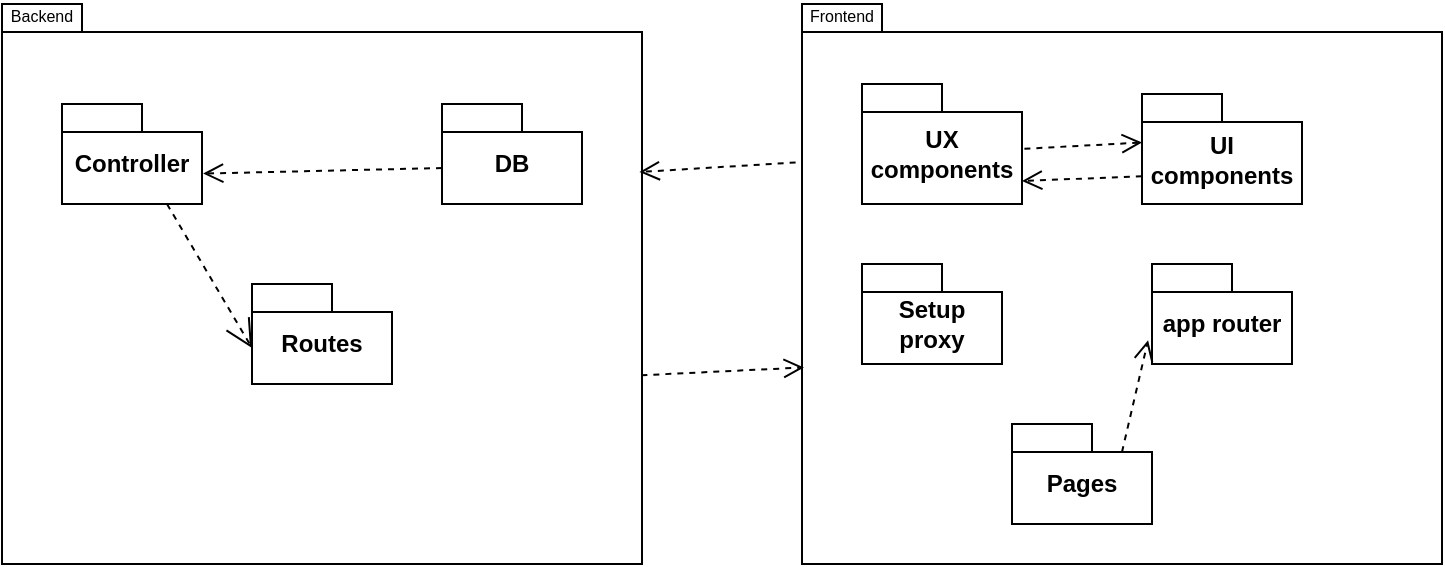 <mxfile version="22.1.11" type="device">
  <diagram name="Страница — 1" id="mTFhNZYuPmqxxiZwF8eK">
    <mxGraphModel dx="759" dy="428" grid="1" gridSize="10" guides="1" tooltips="1" connect="1" arrows="1" fold="1" page="1" pageScale="1" pageWidth="827" pageHeight="1169" math="0" shadow="0">
      <root>
        <mxCell id="0" />
        <mxCell id="1" parent="0" />
        <mxCell id="FNIdl3-Ltxh3JRf6zXvg-1" value="" style="shape=folder;fontStyle=1;spacingTop=10;tabWidth=40;tabHeight=14;tabPosition=left;html=1;whiteSpace=wrap;" vertex="1" parent="1">
          <mxGeometry x="40" y="40" width="320" height="280" as="geometry" />
        </mxCell>
        <mxCell id="FNIdl3-Ltxh3JRf6zXvg-4" value="&lt;font style=&quot;font-size: 8px;&quot;&gt;Backend&lt;/font&gt;" style="text;html=1;strokeColor=none;fillColor=none;align=center;verticalAlign=middle;whiteSpace=wrap;rounded=0;" vertex="1" parent="1">
          <mxGeometry x="40" y="40" width="40" height="10" as="geometry" />
        </mxCell>
        <mxCell id="FNIdl3-Ltxh3JRf6zXvg-5" value="Controller" style="shape=folder;fontStyle=1;spacingTop=10;tabWidth=40;tabHeight=14;tabPosition=left;html=1;whiteSpace=wrap;" vertex="1" parent="1">
          <mxGeometry x="70" y="90" width="70" height="50" as="geometry" />
        </mxCell>
        <mxCell id="FNIdl3-Ltxh3JRf6zXvg-6" value="" style="shape=folder;fontStyle=1;spacingTop=10;tabWidth=40;tabHeight=14;tabPosition=left;html=1;whiteSpace=wrap;" vertex="1" parent="1">
          <mxGeometry x="440" y="40" width="320" height="280" as="geometry" />
        </mxCell>
        <mxCell id="FNIdl3-Ltxh3JRf6zXvg-7" value="Routes" style="shape=folder;fontStyle=1;spacingTop=10;tabWidth=40;tabHeight=14;tabPosition=left;html=1;whiteSpace=wrap;" vertex="1" parent="1">
          <mxGeometry x="165" y="180" width="70" height="50" as="geometry" />
        </mxCell>
        <mxCell id="FNIdl3-Ltxh3JRf6zXvg-8" value="DB" style="shape=folder;fontStyle=1;spacingTop=10;tabWidth=40;tabHeight=14;tabPosition=left;html=1;whiteSpace=wrap;" vertex="1" parent="1">
          <mxGeometry x="260" y="90" width="70" height="50" as="geometry" />
        </mxCell>
        <mxCell id="FNIdl3-Ltxh3JRf6zXvg-12" value="" style="html=1;verticalAlign=bottom;endArrow=open;dashed=1;endSize=8;curved=0;rounded=0;entryX=1.008;entryY=0.696;entryDx=0;entryDy=0;entryPerimeter=0;exitX=0;exitY=0;exitDx=0;exitDy=32;exitPerimeter=0;" edge="1" parent="1" source="FNIdl3-Ltxh3JRf6zXvg-8" target="FNIdl3-Ltxh3JRf6zXvg-5">
          <mxGeometry x="0.002" relative="1" as="geometry">
            <mxPoint x="230" y="120" as="sourcePoint" />
            <mxPoint x="180" y="140" as="targetPoint" />
            <mxPoint as="offset" />
          </mxGeometry>
        </mxCell>
        <mxCell id="FNIdl3-Ltxh3JRf6zXvg-13" value="" style="endArrow=open;endSize=12;dashed=1;html=1;rounded=0;exitX=0.75;exitY=1;exitDx=0;exitDy=0;exitPerimeter=0;entryX=0;entryY=0;entryDx=0;entryDy=32;entryPerimeter=0;" edge="1" parent="1" source="FNIdl3-Ltxh3JRf6zXvg-5" target="FNIdl3-Ltxh3JRf6zXvg-7">
          <mxGeometry width="160" relative="1" as="geometry">
            <mxPoint x="130" y="170" as="sourcePoint" />
            <mxPoint x="290" y="170" as="targetPoint" />
          </mxGeometry>
        </mxCell>
        <mxCell id="FNIdl3-Ltxh3JRf6zXvg-14" style="edgeStyle=orthogonalEdgeStyle;rounded=0;orthogonalLoop=1;jettySize=auto;html=1;exitX=0.5;exitY=1;exitDx=0;exitDy=0;exitPerimeter=0;" edge="1" parent="1" source="FNIdl3-Ltxh3JRf6zXvg-8" target="FNIdl3-Ltxh3JRf6zXvg-8">
          <mxGeometry relative="1" as="geometry" />
        </mxCell>
        <mxCell id="FNIdl3-Ltxh3JRf6zXvg-15" value="&lt;font style=&quot;font-size: 8px;&quot;&gt;Frontend&lt;/font&gt;" style="text;html=1;strokeColor=none;fillColor=none;align=center;verticalAlign=middle;whiteSpace=wrap;rounded=0;" vertex="1" parent="1">
          <mxGeometry x="440" y="40" width="40" height="10" as="geometry" />
        </mxCell>
        <mxCell id="FNIdl3-Ltxh3JRf6zXvg-16" value="UX components" style="shape=folder;fontStyle=1;spacingTop=10;tabWidth=40;tabHeight=14;tabPosition=left;html=1;whiteSpace=wrap;" vertex="1" parent="1">
          <mxGeometry x="470" y="80" width="80" height="60" as="geometry" />
        </mxCell>
        <mxCell id="FNIdl3-Ltxh3JRf6zXvg-17" value="UI components" style="shape=folder;fontStyle=1;spacingTop=10;tabWidth=40;tabHeight=14;tabPosition=left;html=1;whiteSpace=wrap;" vertex="1" parent="1">
          <mxGeometry x="610" y="85" width="80" height="55" as="geometry" />
        </mxCell>
        <mxCell id="FNIdl3-Ltxh3JRf6zXvg-18" value="Setup proxy" style="shape=folder;fontStyle=1;spacingTop=10;tabWidth=40;tabHeight=14;tabPosition=left;html=1;whiteSpace=wrap;" vertex="1" parent="1">
          <mxGeometry x="470" y="170" width="70" height="50" as="geometry" />
        </mxCell>
        <mxCell id="FNIdl3-Ltxh3JRf6zXvg-19" value="app router" style="shape=folder;fontStyle=1;spacingTop=10;tabWidth=40;tabHeight=14;tabPosition=left;html=1;whiteSpace=wrap;" vertex="1" parent="1">
          <mxGeometry x="615" y="170" width="70" height="50" as="geometry" />
        </mxCell>
        <mxCell id="FNIdl3-Ltxh3JRf6zXvg-20" value="Pages" style="shape=folder;fontStyle=1;spacingTop=10;tabWidth=40;tabHeight=14;tabPosition=left;html=1;whiteSpace=wrap;" vertex="1" parent="1">
          <mxGeometry x="545" y="250" width="70" height="50" as="geometry" />
        </mxCell>
        <mxCell id="FNIdl3-Ltxh3JRf6zXvg-22" value="" style="html=1;verticalAlign=bottom;endArrow=open;dashed=1;endSize=8;curved=0;rounded=0;entryX=0;entryY=0;entryDx=80;entryDy=48.5;entryPerimeter=0;exitX=-0.001;exitY=0.748;exitDx=0;exitDy=0;exitPerimeter=0;" edge="1" parent="1" source="FNIdl3-Ltxh3JRf6zXvg-17" target="FNIdl3-Ltxh3JRf6zXvg-16">
          <mxGeometry x="0.002" relative="1" as="geometry">
            <mxPoint x="615" y="160" as="sourcePoint" />
            <mxPoint x="496" y="163" as="targetPoint" />
            <mxPoint as="offset" />
          </mxGeometry>
        </mxCell>
        <mxCell id="FNIdl3-Ltxh3JRf6zXvg-23" value="" style="html=1;verticalAlign=bottom;endArrow=open;dashed=1;endSize=8;curved=0;rounded=0;entryX=0;entryY=0;entryDx=0;entryDy=24.25;entryPerimeter=0;exitX=1.015;exitY=0.54;exitDx=0;exitDy=0;exitPerimeter=0;" edge="1" parent="1" source="FNIdl3-Ltxh3JRf6zXvg-16" target="FNIdl3-Ltxh3JRf6zXvg-17">
          <mxGeometry x="0.002" relative="1" as="geometry">
            <mxPoint x="615" y="77" as="sourcePoint" />
            <mxPoint x="496" y="80" as="targetPoint" />
            <mxPoint as="offset" />
          </mxGeometry>
        </mxCell>
        <mxCell id="FNIdl3-Ltxh3JRf6zXvg-24" value="" style="html=1;verticalAlign=bottom;endArrow=open;dashed=1;endSize=8;curved=0;rounded=0;exitX=0;exitY=0;exitDx=55;exitDy=14;exitPerimeter=0;entryX=-0.028;entryY=0.763;entryDx=0;entryDy=0;entryPerimeter=0;" edge="1" parent="1" source="FNIdl3-Ltxh3JRf6zXvg-20" target="FNIdl3-Ltxh3JRf6zXvg-19">
          <mxGeometry x="0.002" relative="1" as="geometry">
            <mxPoint x="615" y="230" as="sourcePoint" />
            <mxPoint x="496" y="233" as="targetPoint" />
            <mxPoint as="offset" />
          </mxGeometry>
        </mxCell>
        <mxCell id="FNIdl3-Ltxh3JRf6zXvg-25" value="" style="html=1;verticalAlign=bottom;endArrow=open;dashed=1;endSize=8;curved=0;rounded=0;entryX=0.996;entryY=0.3;entryDx=0;entryDy=0;entryPerimeter=0;exitX=-0.01;exitY=0.283;exitDx=0;exitDy=0;exitPerimeter=0;" edge="1" parent="1" source="FNIdl3-Ltxh3JRf6zXvg-6" target="FNIdl3-Ltxh3JRf6zXvg-1">
          <mxGeometry x="0.002" relative="1" as="geometry">
            <mxPoint x="420" y="120" as="sourcePoint" />
            <mxPoint x="270" y="180" as="targetPoint" />
            <mxPoint as="offset" />
          </mxGeometry>
        </mxCell>
        <mxCell id="FNIdl3-Ltxh3JRf6zXvg-26" value="" style="html=1;verticalAlign=bottom;endArrow=open;dashed=1;endSize=8;curved=0;rounded=0;entryX=0.003;entryY=0.649;entryDx=0;entryDy=0;entryPerimeter=0;exitX=0.999;exitY=0.663;exitDx=0;exitDy=0;exitPerimeter=0;" edge="1" parent="1" source="FNIdl3-Ltxh3JRf6zXvg-1" target="FNIdl3-Ltxh3JRf6zXvg-6">
          <mxGeometry x="0.002" relative="1" as="geometry">
            <mxPoint x="419" y="230" as="sourcePoint" />
            <mxPoint x="300" y="233" as="targetPoint" />
            <mxPoint as="offset" />
          </mxGeometry>
        </mxCell>
      </root>
    </mxGraphModel>
  </diagram>
</mxfile>
